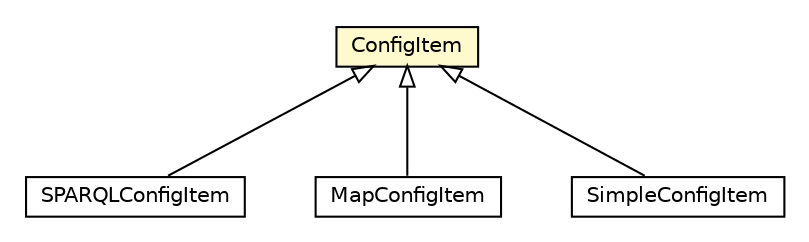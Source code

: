 #!/usr/local/bin/dot
#
# Class diagram 
# Generated by UMLGraph version R5_6-24-gf6e263 (http://www.umlgraph.org/)
#

digraph G {
	edge [fontname="Helvetica",fontsize=10,labelfontname="Helvetica",labelfontsize=10];
	node [fontname="Helvetica",fontsize=10,shape=plaintext];
	nodesep=0.25;
	ranksep=0.5;
	// org.universAAL.tools.ucc.configuration.model.configurationdefinition.SPARQLConfigItem
	c39644 [label=<<table title="org.universAAL.tools.ucc.configuration.model.configurationdefinition.SPARQLConfigItem" border="0" cellborder="1" cellspacing="0" cellpadding="2" port="p" href="./SPARQLConfigItem.html">
		<tr><td><table border="0" cellspacing="0" cellpadding="1">
<tr><td align="center" balign="center"> SPARQLConfigItem </td></tr>
		</table></td></tr>
		</table>>, URL="./SPARQLConfigItem.html", fontname="Helvetica", fontcolor="black", fontsize=10.0];
	// org.universAAL.tools.ucc.configuration.model.configurationdefinition.MapConfigItem
	c39645 [label=<<table title="org.universAAL.tools.ucc.configuration.model.configurationdefinition.MapConfigItem" border="0" cellborder="1" cellspacing="0" cellpadding="2" port="p" href="./MapConfigItem.html">
		<tr><td><table border="0" cellspacing="0" cellpadding="1">
<tr><td align="center" balign="center"> MapConfigItem </td></tr>
		</table></td></tr>
		</table>>, URL="./MapConfigItem.html", fontname="Helvetica", fontcolor="black", fontsize=10.0];
	// org.universAAL.tools.ucc.configuration.model.configurationdefinition.SimpleConfigItem
	c39646 [label=<<table title="org.universAAL.tools.ucc.configuration.model.configurationdefinition.SimpleConfigItem" border="0" cellborder="1" cellspacing="0" cellpadding="2" port="p" href="./SimpleConfigItem.html">
		<tr><td><table border="0" cellspacing="0" cellpadding="1">
<tr><td align="center" balign="center"> SimpleConfigItem </td></tr>
		</table></td></tr>
		</table>>, URL="./SimpleConfigItem.html", fontname="Helvetica", fontcolor="black", fontsize=10.0];
	// org.universAAL.tools.ucc.configuration.model.configurationdefinition.ConfigItem
	c39656 [label=<<table title="org.universAAL.tools.ucc.configuration.model.configurationdefinition.ConfigItem" border="0" cellborder="1" cellspacing="0" cellpadding="2" port="p" bgcolor="lemonChiffon" href="./ConfigItem.html">
		<tr><td><table border="0" cellspacing="0" cellpadding="1">
<tr><td align="center" balign="center"> ConfigItem </td></tr>
		</table></td></tr>
		</table>>, URL="./ConfigItem.html", fontname="Helvetica", fontcolor="black", fontsize=10.0];
	//org.universAAL.tools.ucc.configuration.model.configurationdefinition.SPARQLConfigItem extends org.universAAL.tools.ucc.configuration.model.configurationdefinition.ConfigItem
	c39656:p -> c39644:p [dir=back,arrowtail=empty];
	//org.universAAL.tools.ucc.configuration.model.configurationdefinition.MapConfigItem extends org.universAAL.tools.ucc.configuration.model.configurationdefinition.ConfigItem
	c39656:p -> c39645:p [dir=back,arrowtail=empty];
	//org.universAAL.tools.ucc.configuration.model.configurationdefinition.SimpleConfigItem extends org.universAAL.tools.ucc.configuration.model.configurationdefinition.ConfigItem
	c39656:p -> c39646:p [dir=back,arrowtail=empty];
}

